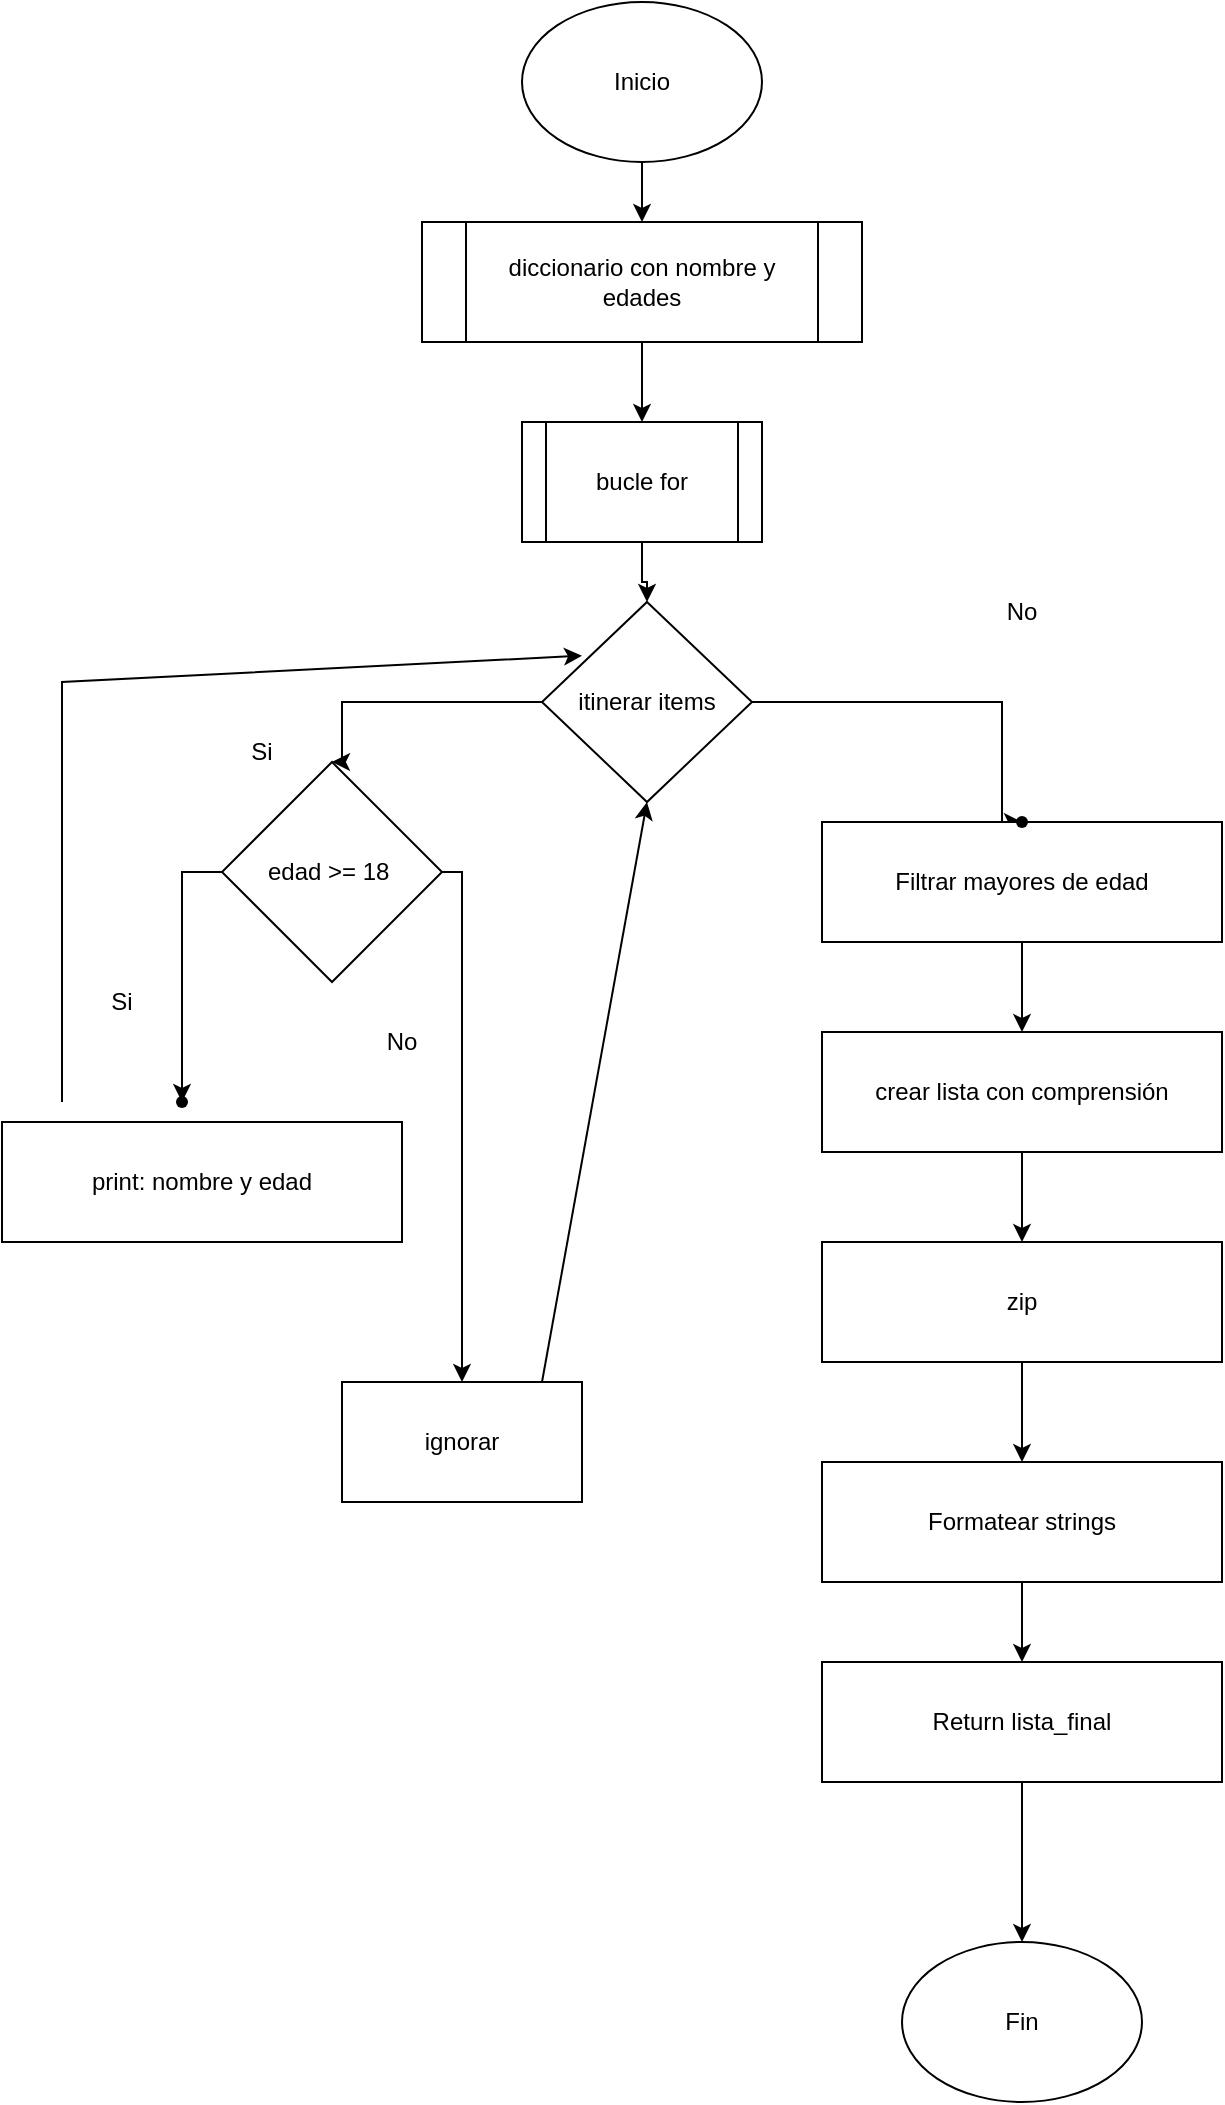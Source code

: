 <mxfile version="27.1.6">
  <diagram name="Page-1" id="-nWUFHjV_BHCzFxJWNfk">
    <mxGraphModel dx="1611" dy="777" grid="1" gridSize="10" guides="1" tooltips="1" connect="1" arrows="1" fold="1" page="1" pageScale="1" pageWidth="827" pageHeight="1169" math="0" shadow="0">
      <root>
        <mxCell id="0" />
        <mxCell id="1" parent="0" />
        <mxCell id="a5hqjzSQ4uZzkGPu6eZy-15" value="" style="edgeStyle=orthogonalEdgeStyle;rounded=0;orthogonalLoop=1;jettySize=auto;html=1;" edge="1" parent="1" source="a5hqjzSQ4uZzkGPu6eZy-1" target="a5hqjzSQ4uZzkGPu6eZy-3">
          <mxGeometry relative="1" as="geometry" />
        </mxCell>
        <mxCell id="a5hqjzSQ4uZzkGPu6eZy-1" value="Inicio" style="ellipse;whiteSpace=wrap;html=1;" vertex="1" parent="1">
          <mxGeometry x="280" y="10" width="120" height="80" as="geometry" />
        </mxCell>
        <mxCell id="a5hqjzSQ4uZzkGPu6eZy-16" value="" style="edgeStyle=orthogonalEdgeStyle;rounded=0;orthogonalLoop=1;jettySize=auto;html=1;" edge="1" parent="1" source="a5hqjzSQ4uZzkGPu6eZy-3" target="a5hqjzSQ4uZzkGPu6eZy-4">
          <mxGeometry relative="1" as="geometry" />
        </mxCell>
        <mxCell id="a5hqjzSQ4uZzkGPu6eZy-3" value="diccionario con nombre y edades" style="shape=process;whiteSpace=wrap;html=1;backgroundOutline=1;" vertex="1" parent="1">
          <mxGeometry x="230" y="120" width="220" height="60" as="geometry" />
        </mxCell>
        <mxCell id="a5hqjzSQ4uZzkGPu6eZy-17" value="" style="edgeStyle=orthogonalEdgeStyle;rounded=0;orthogonalLoop=1;jettySize=auto;html=1;" edge="1" parent="1" source="a5hqjzSQ4uZzkGPu6eZy-4" target="a5hqjzSQ4uZzkGPu6eZy-5">
          <mxGeometry relative="1" as="geometry" />
        </mxCell>
        <mxCell id="a5hqjzSQ4uZzkGPu6eZy-4" value="bucle for" style="shape=process;whiteSpace=wrap;html=1;backgroundOutline=1;" vertex="1" parent="1">
          <mxGeometry x="280" y="220" width="120" height="60" as="geometry" />
        </mxCell>
        <mxCell id="a5hqjzSQ4uZzkGPu6eZy-18" value="" style="edgeStyle=orthogonalEdgeStyle;rounded=0;orthogonalLoop=1;jettySize=auto;html=1;entryX=0.5;entryY=0;entryDx=0;entryDy=0;" edge="1" parent="1" source="a5hqjzSQ4uZzkGPu6eZy-5" target="a5hqjzSQ4uZzkGPu6eZy-6">
          <mxGeometry relative="1" as="geometry">
            <Array as="points">
              <mxPoint x="190" y="360" />
              <mxPoint x="190" y="390" />
            </Array>
          </mxGeometry>
        </mxCell>
        <mxCell id="a5hqjzSQ4uZzkGPu6eZy-20" value="" style="edgeStyle=orthogonalEdgeStyle;rounded=0;orthogonalLoop=1;jettySize=auto;html=1;" edge="1" parent="1" source="a5hqjzSQ4uZzkGPu6eZy-5" target="a5hqjzSQ4uZzkGPu6eZy-19">
          <mxGeometry relative="1" as="geometry">
            <Array as="points">
              <mxPoint x="520" y="360" />
              <mxPoint x="520" y="420" />
            </Array>
          </mxGeometry>
        </mxCell>
        <mxCell id="a5hqjzSQ4uZzkGPu6eZy-5" value="itinerar items" style="rhombus;whiteSpace=wrap;html=1;" vertex="1" parent="1">
          <mxGeometry x="290" y="310" width="105" height="100" as="geometry" />
        </mxCell>
        <mxCell id="a5hqjzSQ4uZzkGPu6eZy-24" value="" style="edgeStyle=orthogonalEdgeStyle;rounded=0;orthogonalLoop=1;jettySize=auto;html=1;entryX=0.5;entryY=0;entryDx=0;entryDy=0;" edge="1" parent="1" source="a5hqjzSQ4uZzkGPu6eZy-6" target="a5hqjzSQ4uZzkGPu6eZy-9">
          <mxGeometry relative="1" as="geometry">
            <Array as="points">
              <mxPoint x="250" y="445" />
            </Array>
          </mxGeometry>
        </mxCell>
        <mxCell id="a5hqjzSQ4uZzkGPu6eZy-27" value="" style="edgeStyle=orthogonalEdgeStyle;rounded=0;orthogonalLoop=1;jettySize=auto;html=1;" edge="1" parent="1" source="a5hqjzSQ4uZzkGPu6eZy-6" target="a5hqjzSQ4uZzkGPu6eZy-26">
          <mxGeometry relative="1" as="geometry" />
        </mxCell>
        <mxCell id="a5hqjzSQ4uZzkGPu6eZy-6" value="edad &amp;gt;= 18&amp;nbsp;" style="rhombus;whiteSpace=wrap;html=1;" vertex="1" parent="1">
          <mxGeometry x="130" y="390" width="110" height="110" as="geometry" />
        </mxCell>
        <mxCell id="a5hqjzSQ4uZzkGPu6eZy-29" value="" style="edgeStyle=orthogonalEdgeStyle;rounded=0;orthogonalLoop=1;jettySize=auto;html=1;" edge="1" parent="1" source="a5hqjzSQ4uZzkGPu6eZy-7" target="a5hqjzSQ4uZzkGPu6eZy-8">
          <mxGeometry relative="1" as="geometry" />
        </mxCell>
        <mxCell id="a5hqjzSQ4uZzkGPu6eZy-7" value="Filtrar mayores de edad" style="rounded=0;whiteSpace=wrap;html=1;" vertex="1" parent="1">
          <mxGeometry x="430" y="420" width="200" height="60" as="geometry" />
        </mxCell>
        <mxCell id="a5hqjzSQ4uZzkGPu6eZy-36" value="" style="edgeStyle=orthogonalEdgeStyle;rounded=0;orthogonalLoop=1;jettySize=auto;html=1;" edge="1" parent="1" source="a5hqjzSQ4uZzkGPu6eZy-8" target="a5hqjzSQ4uZzkGPu6eZy-11">
          <mxGeometry relative="1" as="geometry" />
        </mxCell>
        <mxCell id="a5hqjzSQ4uZzkGPu6eZy-8" value="crear lista con comprensión" style="rounded=0;whiteSpace=wrap;html=1;" vertex="1" parent="1">
          <mxGeometry x="430" y="525" width="200" height="60" as="geometry" />
        </mxCell>
        <mxCell id="a5hqjzSQ4uZzkGPu6eZy-9" value="ignorar" style="rounded=0;whiteSpace=wrap;html=1;" vertex="1" parent="1">
          <mxGeometry x="190" y="700" width="120" height="60" as="geometry" />
        </mxCell>
        <mxCell id="a5hqjzSQ4uZzkGPu6eZy-10" value="print: nombre y edad" style="rounded=0;whiteSpace=wrap;html=1;" vertex="1" parent="1">
          <mxGeometry x="20" y="570" width="200" height="60" as="geometry" />
        </mxCell>
        <mxCell id="a5hqjzSQ4uZzkGPu6eZy-37" value="" style="edgeStyle=orthogonalEdgeStyle;rounded=0;orthogonalLoop=1;jettySize=auto;html=1;" edge="1" parent="1" source="a5hqjzSQ4uZzkGPu6eZy-11" target="a5hqjzSQ4uZzkGPu6eZy-12">
          <mxGeometry relative="1" as="geometry" />
        </mxCell>
        <mxCell id="a5hqjzSQ4uZzkGPu6eZy-11" value="zip" style="rounded=0;whiteSpace=wrap;html=1;" vertex="1" parent="1">
          <mxGeometry x="430" y="630" width="200" height="60" as="geometry" />
        </mxCell>
        <mxCell id="a5hqjzSQ4uZzkGPu6eZy-38" value="" style="edgeStyle=orthogonalEdgeStyle;rounded=0;orthogonalLoop=1;jettySize=auto;html=1;" edge="1" parent="1" source="a5hqjzSQ4uZzkGPu6eZy-12" target="a5hqjzSQ4uZzkGPu6eZy-13">
          <mxGeometry relative="1" as="geometry" />
        </mxCell>
        <mxCell id="a5hqjzSQ4uZzkGPu6eZy-12" value="Formatear strings" style="rounded=0;whiteSpace=wrap;html=1;" vertex="1" parent="1">
          <mxGeometry x="430" y="740" width="200" height="60" as="geometry" />
        </mxCell>
        <mxCell id="a5hqjzSQ4uZzkGPu6eZy-39" value="" style="edgeStyle=orthogonalEdgeStyle;rounded=0;orthogonalLoop=1;jettySize=auto;html=1;" edge="1" parent="1" source="a5hqjzSQ4uZzkGPu6eZy-13" target="a5hqjzSQ4uZzkGPu6eZy-14">
          <mxGeometry relative="1" as="geometry" />
        </mxCell>
        <mxCell id="a5hqjzSQ4uZzkGPu6eZy-13" value="Return lista_final" style="rounded=0;whiteSpace=wrap;html=1;" vertex="1" parent="1">
          <mxGeometry x="430" y="840" width="200" height="60" as="geometry" />
        </mxCell>
        <mxCell id="a5hqjzSQ4uZzkGPu6eZy-14" value="Fin" style="ellipse;whiteSpace=wrap;html=1;" vertex="1" parent="1">
          <mxGeometry x="470" y="980" width="120" height="80" as="geometry" />
        </mxCell>
        <mxCell id="a5hqjzSQ4uZzkGPu6eZy-19" value="" style="shape=waypoint;sketch=0;size=6;pointerEvents=1;points=[];fillColor=default;resizable=0;rotatable=0;perimeter=centerPerimeter;snapToPoint=1;" vertex="1" parent="1">
          <mxGeometry x="520" y="410" width="20" height="20" as="geometry" />
        </mxCell>
        <mxCell id="a5hqjzSQ4uZzkGPu6eZy-21" value="Si" style="text;html=1;align=center;verticalAlign=middle;whiteSpace=wrap;rounded=0;" vertex="1" parent="1">
          <mxGeometry x="120" y="370" width="60" height="30" as="geometry" />
        </mxCell>
        <mxCell id="a5hqjzSQ4uZzkGPu6eZy-22" value="No" style="text;html=1;align=center;verticalAlign=middle;whiteSpace=wrap;rounded=0;" vertex="1" parent="1">
          <mxGeometry x="500" y="300" width="60" height="30" as="geometry" />
        </mxCell>
        <mxCell id="a5hqjzSQ4uZzkGPu6eZy-25" value="No" style="text;html=1;align=center;verticalAlign=middle;whiteSpace=wrap;rounded=0;" vertex="1" parent="1">
          <mxGeometry x="190" y="500" width="60" height="60" as="geometry" />
        </mxCell>
        <mxCell id="a5hqjzSQ4uZzkGPu6eZy-26" value="" style="shape=waypoint;sketch=0;size=6;pointerEvents=1;points=[];fillColor=default;resizable=0;rotatable=0;perimeter=centerPerimeter;snapToPoint=1;" vertex="1" parent="1">
          <mxGeometry x="100" y="550" width="20" height="20" as="geometry" />
        </mxCell>
        <mxCell id="a5hqjzSQ4uZzkGPu6eZy-28" value="Si" style="text;html=1;align=center;verticalAlign=middle;whiteSpace=wrap;rounded=0;" vertex="1" parent="1">
          <mxGeometry x="50" y="495" width="60" height="30" as="geometry" />
        </mxCell>
        <mxCell id="a5hqjzSQ4uZzkGPu6eZy-33" value="" style="endArrow=classic;html=1;rounded=0;entryX=0.5;entryY=1;entryDx=0;entryDy=0;" edge="1" parent="1" target="a5hqjzSQ4uZzkGPu6eZy-5">
          <mxGeometry width="50" height="50" relative="1" as="geometry">
            <mxPoint x="290" y="700" as="sourcePoint" />
            <mxPoint x="340" y="650" as="targetPoint" />
          </mxGeometry>
        </mxCell>
        <mxCell id="a5hqjzSQ4uZzkGPu6eZy-34" value="" style="endArrow=classic;html=1;rounded=0;" edge="1" parent="1">
          <mxGeometry width="50" height="50" relative="1" as="geometry">
            <mxPoint x="50" y="560" as="sourcePoint" />
            <mxPoint x="309.996" y="336.852" as="targetPoint" />
            <Array as="points">
              <mxPoint x="50" y="350" />
            </Array>
          </mxGeometry>
        </mxCell>
      </root>
    </mxGraphModel>
  </diagram>
</mxfile>
